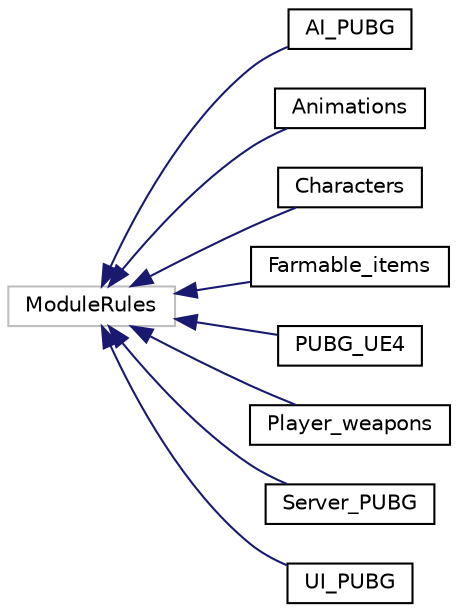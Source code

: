 digraph "그래픽컬한 클래스 계통도"
{
 // LATEX_PDF_SIZE
  edge [fontname="Helvetica",fontsize="10",labelfontname="Helvetica",labelfontsize="10"];
  node [fontname="Helvetica",fontsize="10",shape=record];
  rankdir="LR";
  Node0 [label="ModuleRules",height=0.2,width=0.4,color="grey75", fillcolor="white", style="filled",tooltip=" "];
  Node0 -> Node1 [dir="back",color="midnightblue",fontsize="10",style="solid",fontname="Helvetica"];
  Node1 [label="AI_PUBG",height=0.2,width=0.4,color="black", fillcolor="white", style="filled",URL="$class_a_i___p_u_b_g.html",tooltip=" "];
  Node0 -> Node2 [dir="back",color="midnightblue",fontsize="10",style="solid",fontname="Helvetica"];
  Node2 [label="Animations",height=0.2,width=0.4,color="black", fillcolor="white", style="filled",URL="$class_animations.html",tooltip=" "];
  Node0 -> Node3 [dir="back",color="midnightblue",fontsize="10",style="solid",fontname="Helvetica"];
  Node3 [label="Characters",height=0.2,width=0.4,color="black", fillcolor="white", style="filled",URL="$class_characters.html",tooltip=" "];
  Node0 -> Node4 [dir="back",color="midnightblue",fontsize="10",style="solid",fontname="Helvetica"];
  Node4 [label="Farmable_items",height=0.2,width=0.4,color="black", fillcolor="white", style="filled",URL="$class_farmable__items.html",tooltip=" "];
  Node0 -> Node5 [dir="back",color="midnightblue",fontsize="10",style="solid",fontname="Helvetica"];
  Node5 [label="PUBG_UE4",height=0.2,width=0.4,color="black", fillcolor="white", style="filled",URL="$class_p_u_b_g___u_e4.html",tooltip=" "];
  Node0 -> Node6 [dir="back",color="midnightblue",fontsize="10",style="solid",fontname="Helvetica"];
  Node6 [label="Player_weapons",height=0.2,width=0.4,color="black", fillcolor="white", style="filled",URL="$class_player__weapons.html",tooltip=" "];
  Node0 -> Node7 [dir="back",color="midnightblue",fontsize="10",style="solid",fontname="Helvetica"];
  Node7 [label="Server_PUBG",height=0.2,width=0.4,color="black", fillcolor="white", style="filled",URL="$class_server___p_u_b_g.html",tooltip=" "];
  Node0 -> Node8 [dir="back",color="midnightblue",fontsize="10",style="solid",fontname="Helvetica"];
  Node8 [label="UI_PUBG",height=0.2,width=0.4,color="black", fillcolor="white", style="filled",URL="$class_u_i___p_u_b_g.html",tooltip=" "];
}
